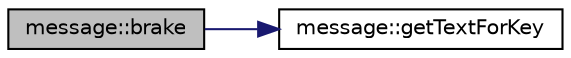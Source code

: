 digraph "message::brake"
{
 // LATEX_PDF_SIZE
  edge [fontname="Helvetica",fontsize="10",labelfontname="Helvetica",labelfontsize="10"];
  node [fontname="Helvetica",fontsize="10",shape=record];
  rankdir="LR";
  Node1 [label="message::brake",height=0.2,width=0.4,color="black", fillcolor="grey75", style="filled", fontcolor="black",tooltip="Construct the string to be sent, associated to brake action."];
  Node1 -> Node2 [color="midnightblue",fontsize="10",style="solid",fontname="Helvetica"];
  Node2 [label="message::getTextForKey",height=0.2,width=0.4,color="black", fillcolor="white", style="filled",URL="$namespacemessage.html#a2b7f2fb9e7953edc47be10c48ed220bd",tooltip="Provide the cmd key associated to an action."];
}
